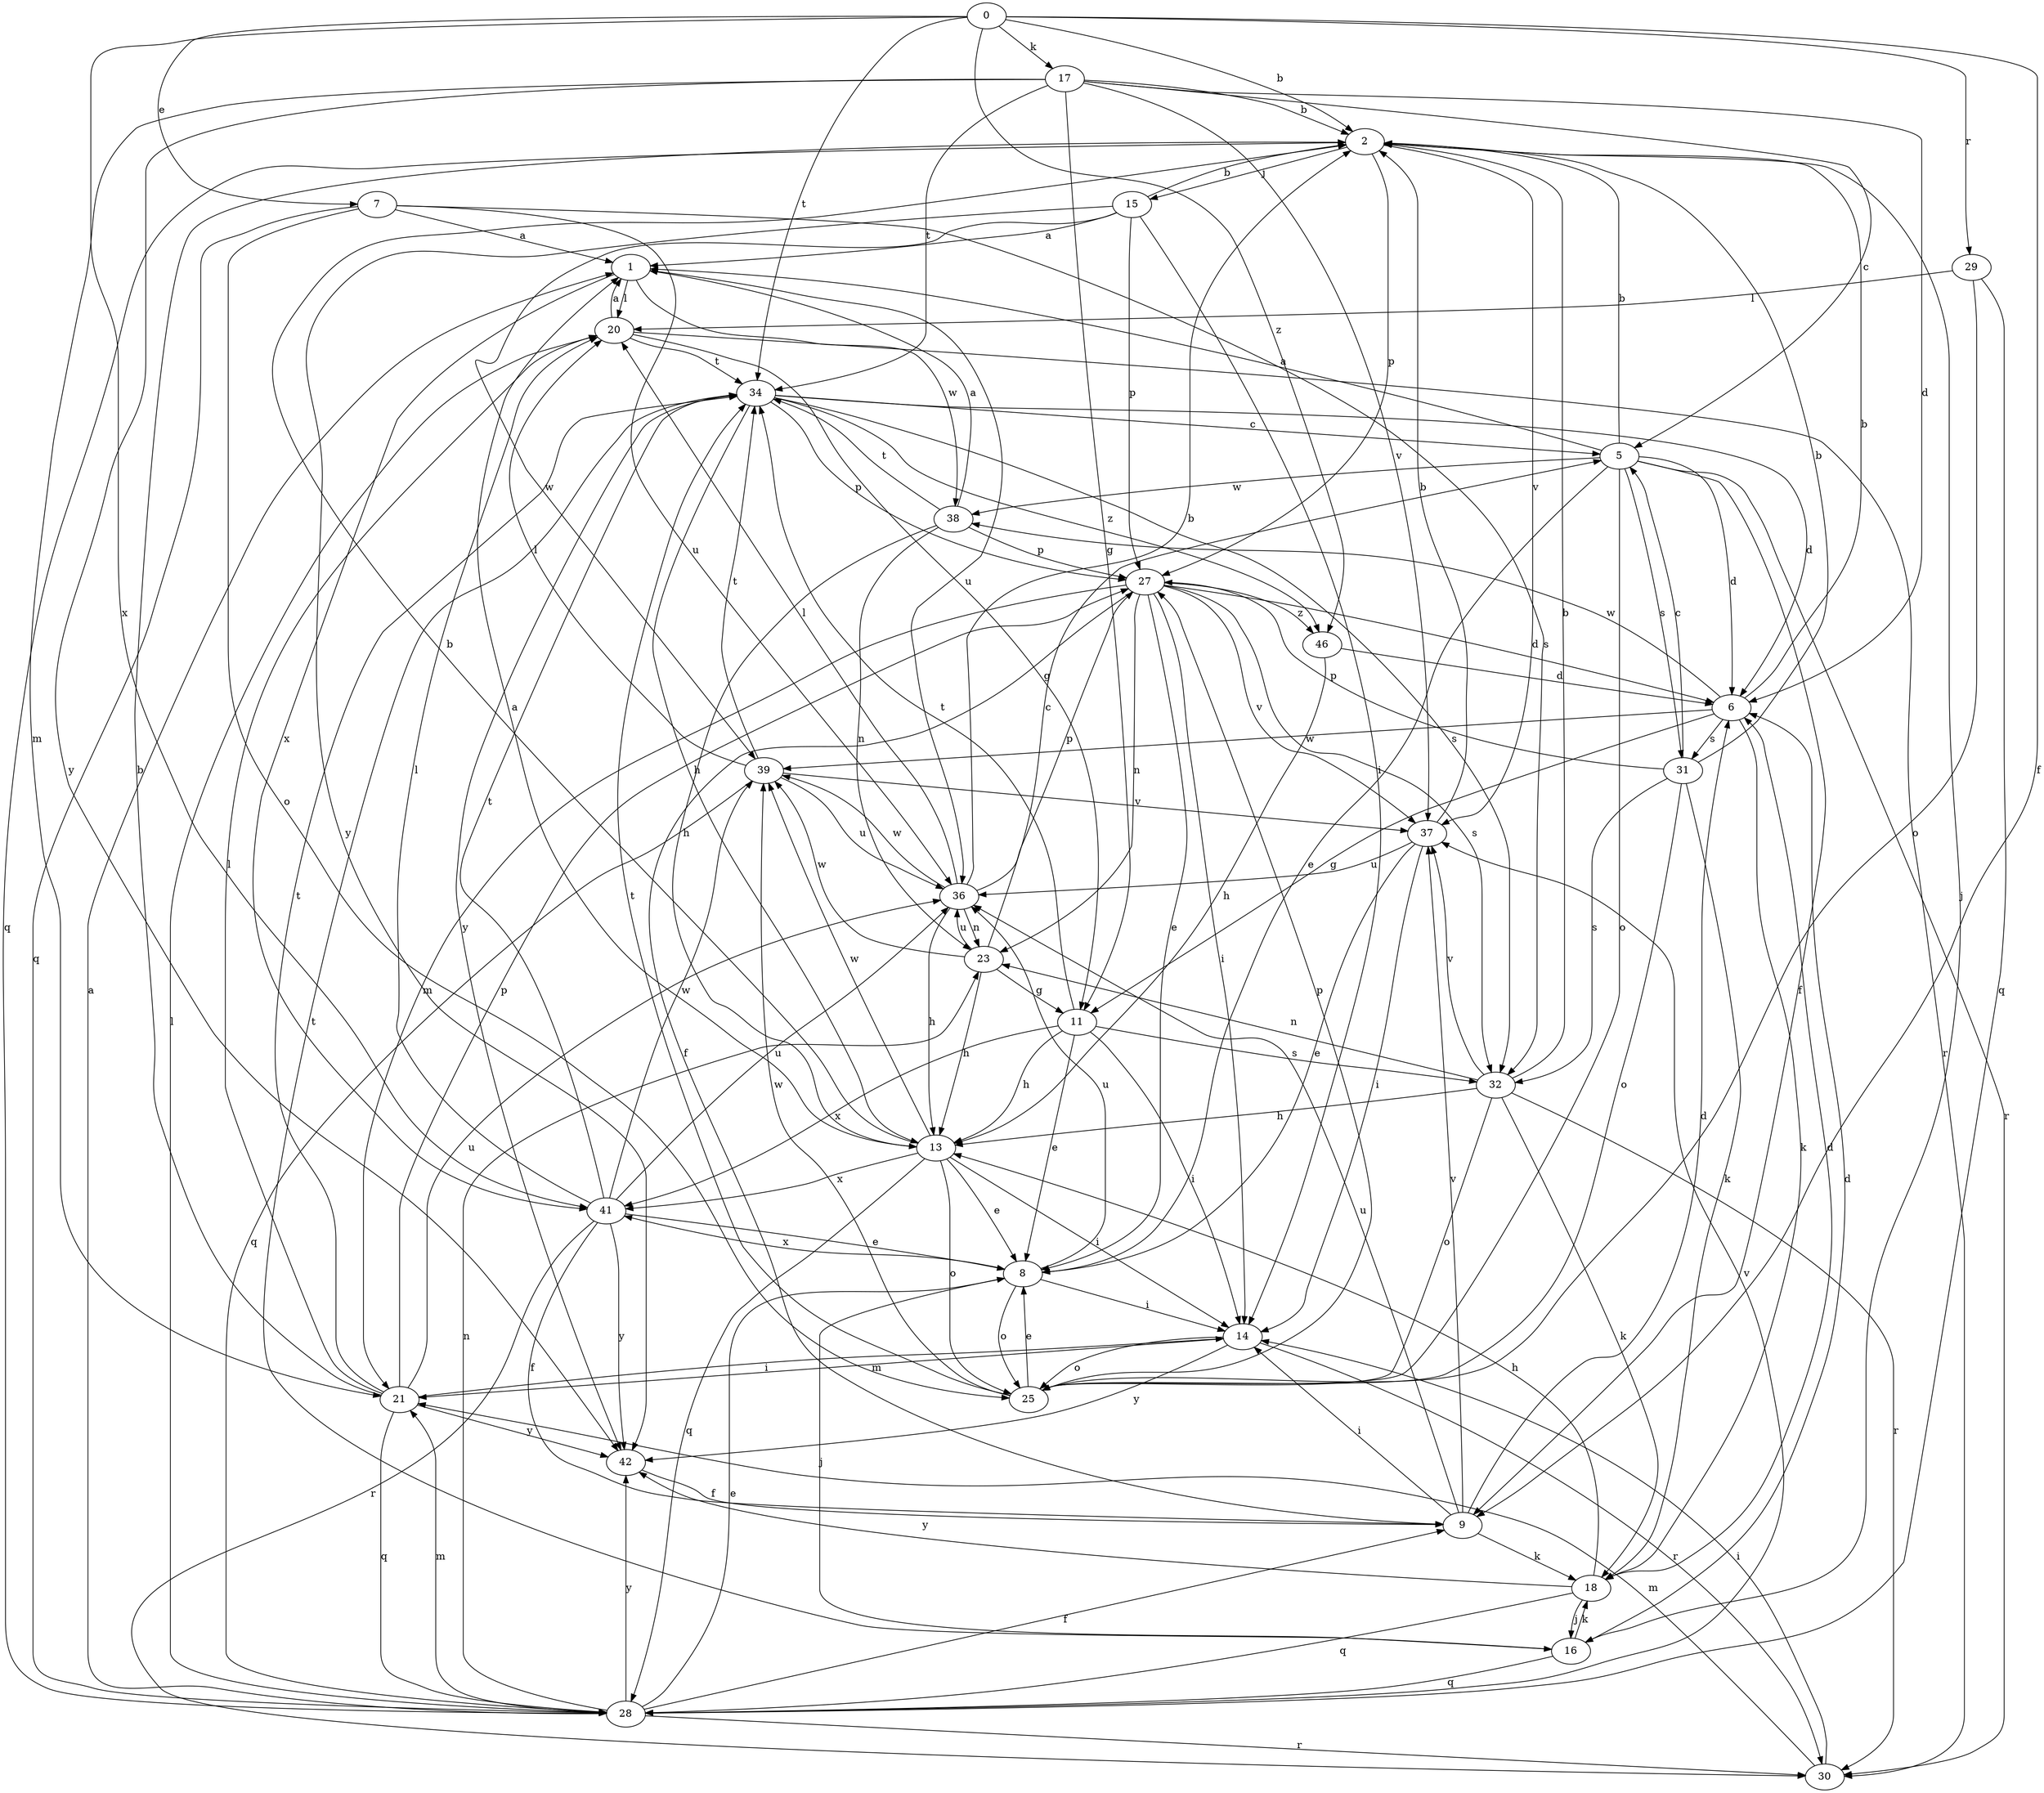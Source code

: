 strict digraph  {
0;
1;
2;
5;
6;
7;
8;
9;
11;
13;
14;
15;
16;
17;
18;
20;
21;
23;
25;
27;
28;
29;
30;
31;
32;
34;
36;
37;
38;
39;
41;
42;
46;
0 -> 2  [label=b];
0 -> 7  [label=e];
0 -> 9  [label=f];
0 -> 17  [label=k];
0 -> 29  [label=r];
0 -> 34  [label=t];
0 -> 41  [label=x];
0 -> 46  [label=z];
1 -> 20  [label=l];
1 -> 36  [label=u];
1 -> 38  [label=w];
1 -> 41  [label=x];
2 -> 15  [label=j];
2 -> 16  [label=j];
2 -> 27  [label=p];
2 -> 28  [label=q];
2 -> 37  [label=v];
5 -> 1  [label=a];
5 -> 2  [label=b];
5 -> 6  [label=d];
5 -> 8  [label=e];
5 -> 9  [label=f];
5 -> 25  [label=o];
5 -> 30  [label=r];
5 -> 31  [label=s];
5 -> 38  [label=w];
6 -> 2  [label=b];
6 -> 11  [label=g];
6 -> 18  [label=k];
6 -> 31  [label=s];
6 -> 38  [label=w];
6 -> 39  [label=w];
7 -> 1  [label=a];
7 -> 25  [label=o];
7 -> 28  [label=q];
7 -> 32  [label=s];
7 -> 36  [label=u];
8 -> 14  [label=i];
8 -> 16  [label=j];
8 -> 25  [label=o];
8 -> 36  [label=u];
8 -> 41  [label=x];
9 -> 6  [label=d];
9 -> 14  [label=i];
9 -> 18  [label=k];
9 -> 36  [label=u];
9 -> 37  [label=v];
11 -> 8  [label=e];
11 -> 13  [label=h];
11 -> 14  [label=i];
11 -> 32  [label=s];
11 -> 34  [label=t];
11 -> 41  [label=x];
13 -> 1  [label=a];
13 -> 2  [label=b];
13 -> 8  [label=e];
13 -> 14  [label=i];
13 -> 25  [label=o];
13 -> 28  [label=q];
13 -> 39  [label=w];
13 -> 41  [label=x];
14 -> 21  [label=m];
14 -> 25  [label=o];
14 -> 30  [label=r];
14 -> 42  [label=y];
15 -> 1  [label=a];
15 -> 2  [label=b];
15 -> 14  [label=i];
15 -> 27  [label=p];
15 -> 39  [label=w];
15 -> 42  [label=y];
16 -> 6  [label=d];
16 -> 18  [label=k];
16 -> 28  [label=q];
16 -> 34  [label=t];
17 -> 2  [label=b];
17 -> 5  [label=c];
17 -> 6  [label=d];
17 -> 11  [label=g];
17 -> 21  [label=m];
17 -> 34  [label=t];
17 -> 37  [label=v];
17 -> 42  [label=y];
18 -> 6  [label=d];
18 -> 13  [label=h];
18 -> 16  [label=j];
18 -> 28  [label=q];
18 -> 42  [label=y];
20 -> 1  [label=a];
20 -> 11  [label=g];
20 -> 30  [label=r];
20 -> 34  [label=t];
21 -> 2  [label=b];
21 -> 14  [label=i];
21 -> 20  [label=l];
21 -> 27  [label=p];
21 -> 28  [label=q];
21 -> 34  [label=t];
21 -> 36  [label=u];
21 -> 42  [label=y];
23 -> 5  [label=c];
23 -> 11  [label=g];
23 -> 13  [label=h];
23 -> 36  [label=u];
23 -> 39  [label=w];
25 -> 8  [label=e];
25 -> 27  [label=p];
25 -> 34  [label=t];
25 -> 39  [label=w];
27 -> 6  [label=d];
27 -> 8  [label=e];
27 -> 9  [label=f];
27 -> 14  [label=i];
27 -> 21  [label=m];
27 -> 23  [label=n];
27 -> 32  [label=s];
27 -> 37  [label=v];
27 -> 46  [label=z];
28 -> 1  [label=a];
28 -> 8  [label=e];
28 -> 9  [label=f];
28 -> 20  [label=l];
28 -> 21  [label=m];
28 -> 23  [label=n];
28 -> 30  [label=r];
28 -> 37  [label=v];
28 -> 42  [label=y];
29 -> 20  [label=l];
29 -> 25  [label=o];
29 -> 28  [label=q];
30 -> 14  [label=i];
30 -> 21  [label=m];
31 -> 2  [label=b];
31 -> 5  [label=c];
31 -> 18  [label=k];
31 -> 25  [label=o];
31 -> 27  [label=p];
31 -> 32  [label=s];
32 -> 2  [label=b];
32 -> 13  [label=h];
32 -> 18  [label=k];
32 -> 23  [label=n];
32 -> 25  [label=o];
32 -> 30  [label=r];
32 -> 37  [label=v];
34 -> 5  [label=c];
34 -> 6  [label=d];
34 -> 13  [label=h];
34 -> 27  [label=p];
34 -> 32  [label=s];
34 -> 42  [label=y];
34 -> 46  [label=z];
36 -> 2  [label=b];
36 -> 13  [label=h];
36 -> 20  [label=l];
36 -> 23  [label=n];
36 -> 27  [label=p];
36 -> 39  [label=w];
37 -> 2  [label=b];
37 -> 8  [label=e];
37 -> 14  [label=i];
37 -> 36  [label=u];
38 -> 1  [label=a];
38 -> 13  [label=h];
38 -> 23  [label=n];
38 -> 27  [label=p];
38 -> 34  [label=t];
39 -> 20  [label=l];
39 -> 28  [label=q];
39 -> 34  [label=t];
39 -> 36  [label=u];
39 -> 37  [label=v];
41 -> 8  [label=e];
41 -> 9  [label=f];
41 -> 20  [label=l];
41 -> 30  [label=r];
41 -> 34  [label=t];
41 -> 36  [label=u];
41 -> 39  [label=w];
41 -> 42  [label=y];
42 -> 9  [label=f];
46 -> 6  [label=d];
46 -> 13  [label=h];
}
